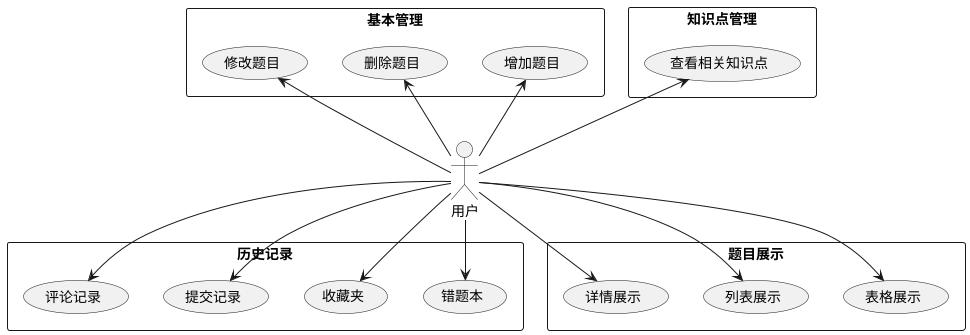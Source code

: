 skinparam classFontSize 10.5

@startuml

actor 用户


rectangle 基本管理 {
	用户 -up-> (修改题目)
	用户 -up-> (删除题目)
	用户 -up-> (增加题目)
}
rectangle 知识点管理 {
	用户 -up-> (查看相关知识点)
}

rectangle 历史记录 {
	用户 -down-> (错题本)
	用户 -down-> (收藏夹)
	用户 -down-> (提交记录)
	用户 -down-> (评论记录)
}
rectangle 题目展示 {
	用户 -down-> (表格展示)
	用户 -down-> (列表展示)
	用户 -down-> (详情展示)
}


@enduml